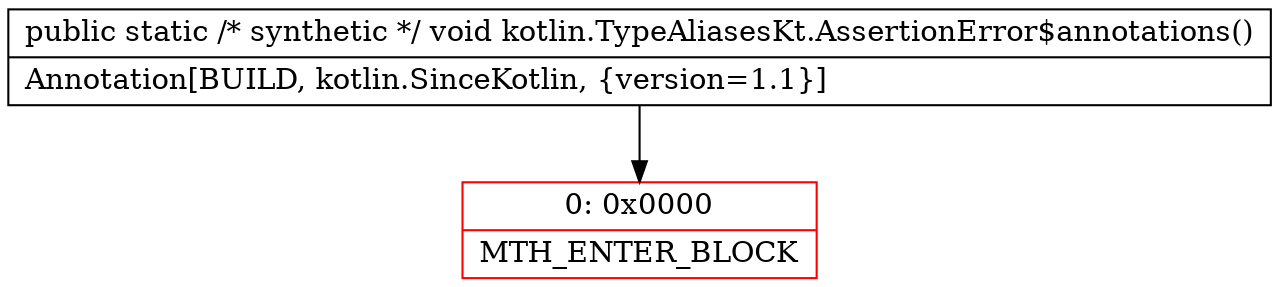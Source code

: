 digraph "CFG forkotlin.TypeAliasesKt.AssertionError$annotations()V" {
subgraph cluster_Region_140946824 {
label = "R(0)";
node [shape=record,color=blue];
}
Node_0 [shape=record,color=red,label="{0\:\ 0x0000|MTH_ENTER_BLOCK\l}"];
MethodNode[shape=record,label="{public static \/* synthetic *\/ void kotlin.TypeAliasesKt.AssertionError$annotations()  | Annotation[BUILD, kotlin.SinceKotlin, \{version=1.1\}]\l}"];
MethodNode -> Node_0;
}

